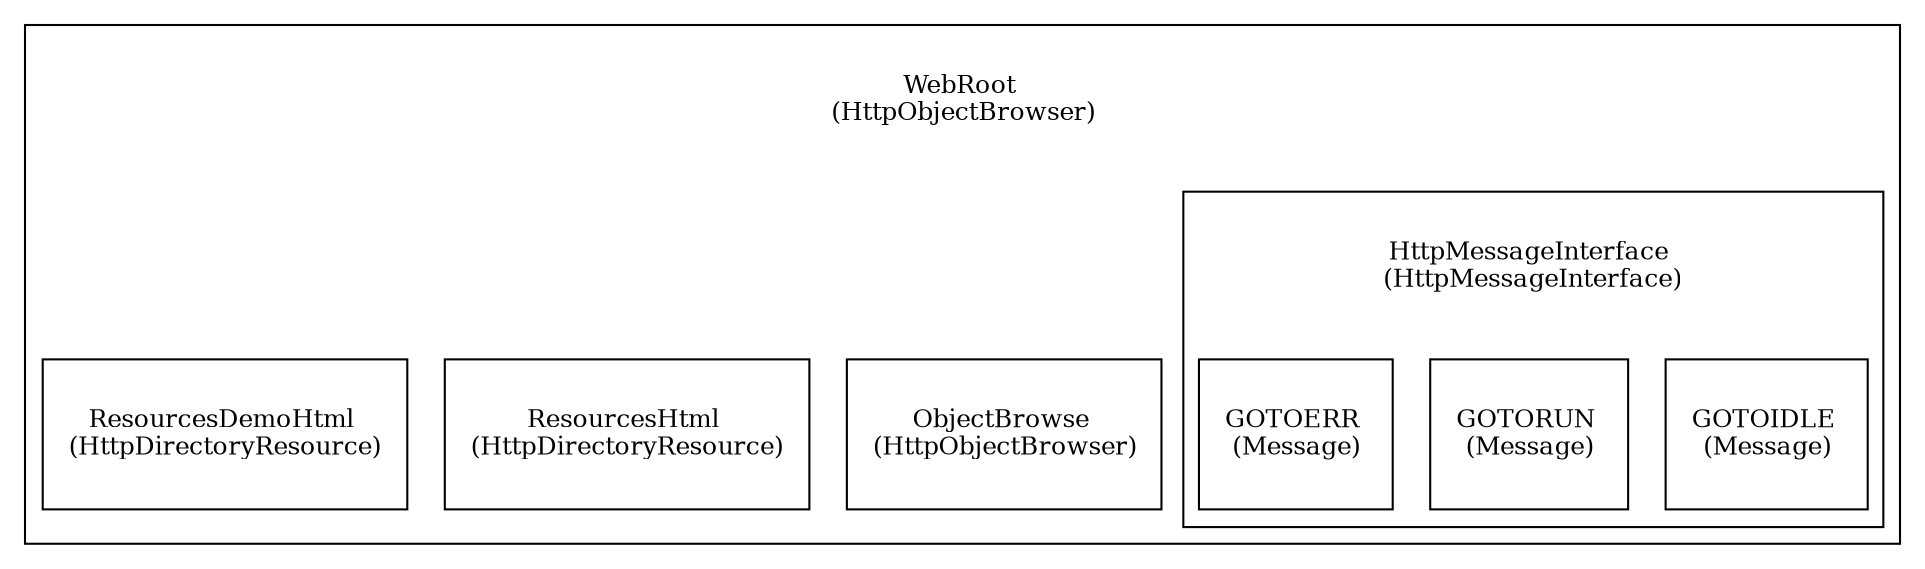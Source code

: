 digraph G {
bgcolor=white
subgraph cluster_WebRoot {
label=<<TABLE border="0" cellborder="0"><TR><TD width="60" height="60"><font point-size="12">WebRoot <BR/>(HttpObjectBrowser)</font></TD></TR></TABLE>>
WebRootObjectBrowse [shape=record, style=filled, fillcolor=white, color=black,label=<<TABLE border="0" cellborder="0"><TR><TD width="60" height="60"><font point-size="12">ObjectBrowse <BR/>(HttpObjectBrowser)</font></TD></TR></TABLE>>]
WebRootResourcesHtml [shape=record, style=filled, fillcolor=white, color=black,label=<<TABLE border="0" cellborder="0"><TR><TD width="60" height="60"><font point-size="12">ResourcesHtml <BR/>(HttpDirectoryResource)</font></TD></TR></TABLE>>]
WebRootResourcesDemoHtml [shape=record, style=filled, fillcolor=white, color=black,label=<<TABLE border="0" cellborder="0"><TR><TD width="60" height="60"><font point-size="12">ResourcesDemoHtml <BR/>(HttpDirectoryResource)</font></TD></TR></TABLE>>]
subgraph cluster_WebRootHttpMessageInterface {
label=<<TABLE border="0" cellborder="0"><TR><TD width="60" height="60"><font point-size="12">HttpMessageInterface <BR/>(HttpMessageInterface)</font></TD></TR></TABLE>>
WebRootHttpMessageInterfaceGOTOIDLE [shape=record, style=filled, fillcolor=white, color=black,label=<<TABLE border="0" cellborder="0"><TR><TD width="60" height="60"><font point-size="12">GOTOIDLE <BR/>(Message)</font></TD></TR></TABLE>>]
WebRootHttpMessageInterfaceGOTORUN [shape=record, style=filled, fillcolor=white, color=black,label=<<TABLE border="0" cellborder="0"><TR><TD width="60" height="60"><font point-size="12">GOTORUN <BR/>(Message)</font></TD></TR></TABLE>>]
WebRootHttpMessageInterfaceGOTOERR [shape=record, style=filled, fillcolor=white, color=black,label=<<TABLE border="0" cellborder="0"><TR><TD width="60" height="60"><font point-size="12">GOTOERR <BR/>(Message)</font></TD></TR></TABLE>>]
}
}
}
